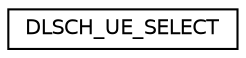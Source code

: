 digraph "Graphical Class Hierarchy"
{
 // LATEX_PDF_SIZE
  edge [fontname="Helvetica",fontsize="10",labelfontname="Helvetica",labelfontsize="10"];
  node [fontname="Helvetica",fontsize="10",shape=record];
  rankdir="LR";
  Node0 [label="DLSCH_UE_SELECT",height=0.2,width=0.4,color="black", fillcolor="white", style="filled",URL="$structDLSCH__UE__SELECT.html",tooltip=" "];
}
